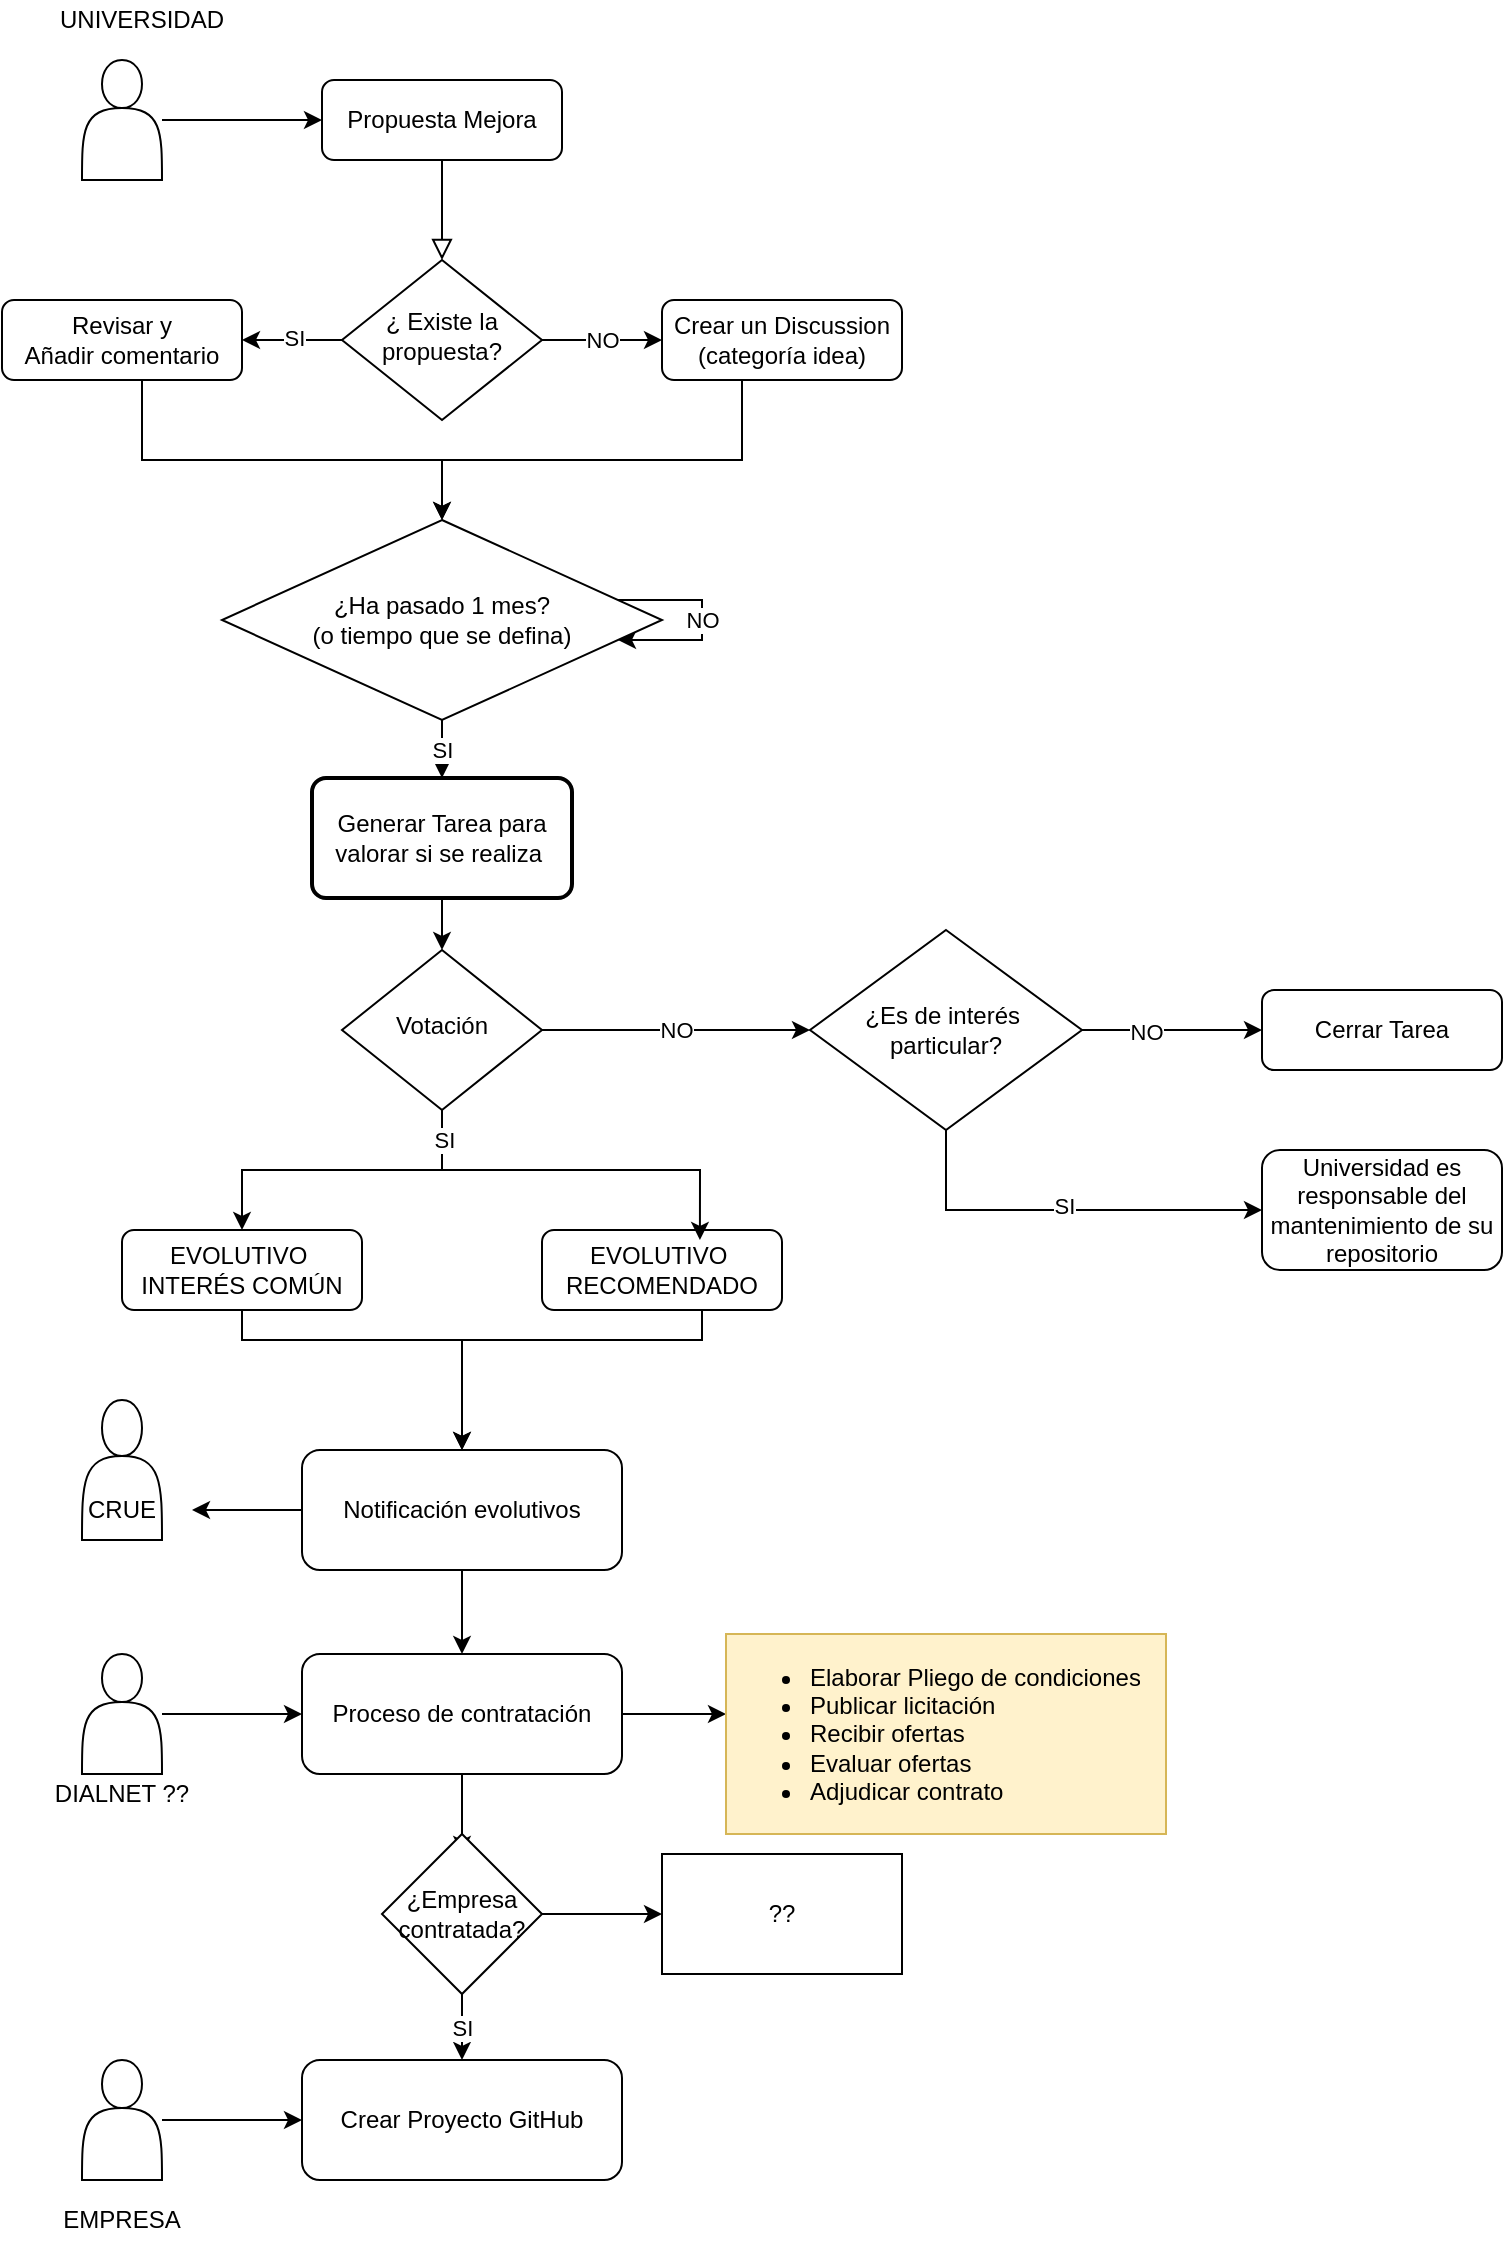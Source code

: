 <mxfile version="24.7.17">
  <diagram id="C5RBs43oDa-KdzZeNtuy" name="Page-1">
    <mxGraphModel dx="1434" dy="940" grid="1" gridSize="10" guides="1" tooltips="1" connect="1" arrows="1" fold="1" page="1" pageScale="1" pageWidth="827" pageHeight="1169" math="0" shadow="0">
      <root>
        <mxCell id="WIyWlLk6GJQsqaUBKTNV-0" />
        <mxCell id="WIyWlLk6GJQsqaUBKTNV-1" parent="WIyWlLk6GJQsqaUBKTNV-0" />
        <mxCell id="WIyWlLk6GJQsqaUBKTNV-2" value="" style="rounded=0;html=1;jettySize=auto;orthogonalLoop=1;fontSize=11;endArrow=block;endFill=0;endSize=8;strokeWidth=1;shadow=0;labelBackgroundColor=none;edgeStyle=orthogonalEdgeStyle;" parent="WIyWlLk6GJQsqaUBKTNV-1" source="WIyWlLk6GJQsqaUBKTNV-3" target="WIyWlLk6GJQsqaUBKTNV-6" edge="1">
          <mxGeometry relative="1" as="geometry" />
        </mxCell>
        <mxCell id="WIyWlLk6GJQsqaUBKTNV-3" value="Propuesta Mejora" style="rounded=1;whiteSpace=wrap;html=1;fontSize=12;glass=0;strokeWidth=1;shadow=0;" parent="WIyWlLk6GJQsqaUBKTNV-1" vertex="1">
          <mxGeometry x="170" y="80" width="120" height="40" as="geometry" />
        </mxCell>
        <mxCell id="33UTWkigAqrjBSKpSig2-37" value="NO" style="edgeStyle=orthogonalEdgeStyle;rounded=0;orthogonalLoop=1;jettySize=auto;html=1;" parent="WIyWlLk6GJQsqaUBKTNV-1" source="WIyWlLk6GJQsqaUBKTNV-6" target="WIyWlLk6GJQsqaUBKTNV-7" edge="1">
          <mxGeometry relative="1" as="geometry" />
        </mxCell>
        <mxCell id="33UTWkigAqrjBSKpSig2-40" value="" style="edgeStyle=orthogonalEdgeStyle;rounded=0;orthogonalLoop=1;jettySize=auto;html=1;" parent="WIyWlLk6GJQsqaUBKTNV-1" source="WIyWlLk6GJQsqaUBKTNV-6" target="33UTWkigAqrjBSKpSig2-3" edge="1">
          <mxGeometry relative="1" as="geometry" />
        </mxCell>
        <mxCell id="33UTWkigAqrjBSKpSig2-41" value="SI" style="edgeLabel;html=1;align=center;verticalAlign=middle;resizable=0;points=[];" parent="33UTWkigAqrjBSKpSig2-40" vertex="1" connectable="0">
          <mxGeometry x="-0.05" y="-1" relative="1" as="geometry">
            <mxPoint as="offset" />
          </mxGeometry>
        </mxCell>
        <mxCell id="WIyWlLk6GJQsqaUBKTNV-6" value="¿ Existe la propuesta?" style="rhombus;whiteSpace=wrap;html=1;shadow=0;fontFamily=Helvetica;fontSize=12;align=center;strokeWidth=1;spacing=6;spacingTop=-4;" parent="WIyWlLk6GJQsqaUBKTNV-1" vertex="1">
          <mxGeometry x="180" y="170" width="100" height="80" as="geometry" />
        </mxCell>
        <mxCell id="WIyWlLk6GJQsqaUBKTNV-7" value="Crear un Discussion&lt;div&gt;(categoría idea)&lt;/div&gt;" style="rounded=1;whiteSpace=wrap;html=1;fontSize=12;glass=0;strokeWidth=1;shadow=0;" parent="WIyWlLk6GJQsqaUBKTNV-1" vertex="1">
          <mxGeometry x="340" y="190" width="120" height="40" as="geometry" />
        </mxCell>
        <mxCell id="33UTWkigAqrjBSKpSig2-35" value="NO" style="edgeStyle=orthogonalEdgeStyle;rounded=0;orthogonalLoop=1;jettySize=auto;html=1;" parent="WIyWlLk6GJQsqaUBKTNV-1" source="WIyWlLk6GJQsqaUBKTNV-10" target="33UTWkigAqrjBSKpSig2-47" edge="1">
          <mxGeometry relative="1" as="geometry">
            <mxPoint x="360" y="555" as="targetPoint" />
          </mxGeometry>
        </mxCell>
        <mxCell id="33UTWkigAqrjBSKpSig2-44" style="edgeStyle=orthogonalEdgeStyle;rounded=0;orthogonalLoop=1;jettySize=auto;html=1;exitX=0.5;exitY=1;exitDx=0;exitDy=0;entryX=0.5;entryY=0;entryDx=0;entryDy=0;" parent="WIyWlLk6GJQsqaUBKTNV-1" source="WIyWlLk6GJQsqaUBKTNV-10" target="WIyWlLk6GJQsqaUBKTNV-11" edge="1">
          <mxGeometry relative="1" as="geometry" />
        </mxCell>
        <mxCell id="WIyWlLk6GJQsqaUBKTNV-10" value="Votación" style="rhombus;whiteSpace=wrap;html=1;shadow=0;fontFamily=Helvetica;fontSize=12;align=center;strokeWidth=1;spacing=6;spacingTop=-4;" parent="WIyWlLk6GJQsqaUBKTNV-1" vertex="1">
          <mxGeometry x="180" y="515" width="100" height="80" as="geometry" />
        </mxCell>
        <mxCell id="33UTWkigAqrjBSKpSig2-61" style="edgeStyle=orthogonalEdgeStyle;rounded=0;orthogonalLoop=1;jettySize=auto;html=1;entryX=0.5;entryY=0;entryDx=0;entryDy=0;" parent="WIyWlLk6GJQsqaUBKTNV-1" source="WIyWlLk6GJQsqaUBKTNV-11" target="t_yeyCTCdPxYe0SlmCE1-1" edge="1">
          <mxGeometry relative="1" as="geometry">
            <mxPoint x="240" y="740" as="targetPoint" />
            <Array as="points">
              <mxPoint x="130" y="710" />
              <mxPoint x="240" y="710" />
            </Array>
          </mxGeometry>
        </mxCell>
        <mxCell id="WIyWlLk6GJQsqaUBKTNV-11" value="EVOLUTIVO&amp;nbsp;&lt;div&gt;INTERÉS COMÚN&lt;/div&gt;" style="rounded=1;whiteSpace=wrap;html=1;fontSize=12;glass=0;strokeWidth=1;shadow=0;" parent="WIyWlLk6GJQsqaUBKTNV-1" vertex="1">
          <mxGeometry x="70" y="655" width="120" height="40" as="geometry" />
        </mxCell>
        <mxCell id="WIyWlLk6GJQsqaUBKTNV-12" value="Cerrar Tarea" style="rounded=1;whiteSpace=wrap;html=1;fontSize=12;glass=0;strokeWidth=1;shadow=0;" parent="WIyWlLk6GJQsqaUBKTNV-1" vertex="1">
          <mxGeometry x="640" y="535" width="120" height="40" as="geometry" />
        </mxCell>
        <mxCell id="33UTWkigAqrjBSKpSig2-1" style="edgeStyle=orthogonalEdgeStyle;rounded=0;orthogonalLoop=1;jettySize=auto;html=1;entryX=0;entryY=0.5;entryDx=0;entryDy=0;" parent="WIyWlLk6GJQsqaUBKTNV-1" source="33UTWkigAqrjBSKpSig2-0" target="WIyWlLk6GJQsqaUBKTNV-3" edge="1">
          <mxGeometry relative="1" as="geometry" />
        </mxCell>
        <mxCell id="33UTWkigAqrjBSKpSig2-0" value="" style="shape=actor;whiteSpace=wrap;html=1;" parent="WIyWlLk6GJQsqaUBKTNV-1" vertex="1">
          <mxGeometry x="50" y="70" width="40" height="60" as="geometry" />
        </mxCell>
        <UserObject label="UNIVERSIDAD" placeholders="1" name="Variable" id="33UTWkigAqrjBSKpSig2-2">
          <mxCell style="text;html=1;strokeColor=none;fillColor=none;align=center;verticalAlign=middle;whiteSpace=wrap;overflow=hidden;" parent="WIyWlLk6GJQsqaUBKTNV-1" vertex="1">
            <mxGeometry x="30" y="40" width="100" height="20" as="geometry" />
          </mxCell>
        </UserObject>
        <mxCell id="33UTWkigAqrjBSKpSig2-56" value="" style="edgeStyle=orthogonalEdgeStyle;rounded=0;orthogonalLoop=1;jettySize=auto;html=1;" parent="WIyWlLk6GJQsqaUBKTNV-1" source="33UTWkigAqrjBSKpSig2-3" target="33UTWkigAqrjBSKpSig2-16" edge="1">
          <mxGeometry relative="1" as="geometry">
            <mxPoint x="80" y="300" as="targetPoint" />
            <Array as="points">
              <mxPoint x="80" y="270" />
              <mxPoint x="230" y="270" />
            </Array>
          </mxGeometry>
        </mxCell>
        <mxCell id="33UTWkigAqrjBSKpSig2-3" value="Revisar y&lt;div&gt;Añadir comentario&lt;/div&gt;" style="rounded=1;whiteSpace=wrap;html=1;fontSize=12;glass=0;strokeWidth=1;shadow=0;" parent="WIyWlLk6GJQsqaUBKTNV-1" vertex="1">
          <mxGeometry x="10" y="190" width="120" height="40" as="geometry" />
        </mxCell>
        <mxCell id="33UTWkigAqrjBSKpSig2-14" style="edgeStyle=orthogonalEdgeStyle;rounded=0;orthogonalLoop=1;jettySize=auto;html=1;entryX=0.5;entryY=0;entryDx=0;entryDy=0;exitX=0.5;exitY=1;exitDx=0;exitDy=0;" parent="WIyWlLk6GJQsqaUBKTNV-1" source="WIyWlLk6GJQsqaUBKTNV-7" target="33UTWkigAqrjBSKpSig2-16" edge="1">
          <mxGeometry relative="1" as="geometry">
            <mxPoint x="280" y="335" as="targetPoint" />
            <Array as="points">
              <mxPoint x="380" y="230" />
              <mxPoint x="380" y="270" />
              <mxPoint x="230" y="270" />
            </Array>
          </mxGeometry>
        </mxCell>
        <mxCell id="33UTWkigAqrjBSKpSig2-29" value="NO" style="edgeStyle=orthogonalEdgeStyle;rounded=0;orthogonalLoop=1;jettySize=auto;html=1;elbow=vertical;" parent="WIyWlLk6GJQsqaUBKTNV-1" source="33UTWkigAqrjBSKpSig2-16" target="33UTWkigAqrjBSKpSig2-16" edge="1">
          <mxGeometry relative="1" as="geometry">
            <mxPoint x="410" y="350" as="targetPoint" />
          </mxGeometry>
        </mxCell>
        <mxCell id="33UTWkigAqrjBSKpSig2-36" value="SI" style="edgeStyle=orthogonalEdgeStyle;rounded=0;orthogonalLoop=1;jettySize=auto;html=1;" parent="WIyWlLk6GJQsqaUBKTNV-1" source="33UTWkigAqrjBSKpSig2-16" target="33UTWkigAqrjBSKpSig2-23" edge="1">
          <mxGeometry relative="1" as="geometry" />
        </mxCell>
        <mxCell id="33UTWkigAqrjBSKpSig2-16" value="¿Ha pasado 1 mes?&lt;div&gt;(o tiempo que se defina)&lt;/div&gt;" style="rhombus;whiteSpace=wrap;html=1;" parent="WIyWlLk6GJQsqaUBKTNV-1" vertex="1">
          <mxGeometry x="120" y="300" width="220" height="100" as="geometry" />
        </mxCell>
        <mxCell id="33UTWkigAqrjBSKpSig2-32" value="" style="edgeStyle=orthogonalEdgeStyle;rounded=0;orthogonalLoop=1;jettySize=auto;html=1;" parent="WIyWlLk6GJQsqaUBKTNV-1" source="33UTWkigAqrjBSKpSig2-23" target="WIyWlLk6GJQsqaUBKTNV-10" edge="1">
          <mxGeometry relative="1" as="geometry" />
        </mxCell>
        <mxCell id="33UTWkigAqrjBSKpSig2-23" value="Generar Tarea para valorar si se realiza&amp;nbsp;" style="rounded=1;whiteSpace=wrap;html=1;absoluteArcSize=1;arcSize=14;strokeWidth=2;" parent="WIyWlLk6GJQsqaUBKTNV-1" vertex="1">
          <mxGeometry x="165" y="429" width="130" height="60" as="geometry" />
        </mxCell>
        <mxCell id="33UTWkigAqrjBSKpSig2-62" style="edgeStyle=orthogonalEdgeStyle;rounded=0;orthogonalLoop=1;jettySize=auto;html=1;entryX=0.5;entryY=0;entryDx=0;entryDy=0;" parent="WIyWlLk6GJQsqaUBKTNV-1" source="33UTWkigAqrjBSKpSig2-33" target="t_yeyCTCdPxYe0SlmCE1-1" edge="1">
          <mxGeometry relative="1" as="geometry">
            <mxPoint x="240" y="740" as="targetPoint" />
            <Array as="points">
              <mxPoint x="360" y="710" />
              <mxPoint x="240" y="710" />
            </Array>
          </mxGeometry>
        </mxCell>
        <mxCell id="33UTWkigAqrjBSKpSig2-33" value="EVOLUTIVO&amp;nbsp;&lt;div&gt;RECOMENDADO&lt;/div&gt;" style="rounded=1;whiteSpace=wrap;html=1;fontSize=12;glass=0;strokeWidth=1;shadow=0;" parent="WIyWlLk6GJQsqaUBKTNV-1" vertex="1">
          <mxGeometry x="280" y="655" width="120" height="40" as="geometry" />
        </mxCell>
        <mxCell id="33UTWkigAqrjBSKpSig2-43" style="edgeStyle=orthogonalEdgeStyle;rounded=0;orthogonalLoop=1;jettySize=auto;html=1;exitX=0.5;exitY=1;exitDx=0;exitDy=0;entryX=0.658;entryY=0.125;entryDx=0;entryDy=0;entryPerimeter=0;" parent="WIyWlLk6GJQsqaUBKTNV-1" source="WIyWlLk6GJQsqaUBKTNV-10" target="33UTWkigAqrjBSKpSig2-33" edge="1">
          <mxGeometry relative="1" as="geometry" />
        </mxCell>
        <mxCell id="33UTWkigAqrjBSKpSig2-45" value="SI" style="edgeLabel;html=1;align=center;verticalAlign=middle;resizable=0;points=[];" parent="33UTWkigAqrjBSKpSig2-43" vertex="1" connectable="0">
          <mxGeometry x="-0.845" y="1" relative="1" as="geometry">
            <mxPoint as="offset" />
          </mxGeometry>
        </mxCell>
        <mxCell id="33UTWkigAqrjBSKpSig2-49" value="" style="edgeStyle=orthogonalEdgeStyle;rounded=0;orthogonalLoop=1;jettySize=auto;html=1;" parent="WIyWlLk6GJQsqaUBKTNV-1" source="33UTWkigAqrjBSKpSig2-47" target="WIyWlLk6GJQsqaUBKTNV-12" edge="1">
          <mxGeometry relative="1" as="geometry" />
        </mxCell>
        <mxCell id="33UTWkigAqrjBSKpSig2-54" value="NO" style="edgeLabel;html=1;align=center;verticalAlign=middle;resizable=0;points=[];" parent="33UTWkigAqrjBSKpSig2-49" vertex="1" connectable="0">
          <mxGeometry x="-0.289" y="-1" relative="1" as="geometry">
            <mxPoint as="offset" />
          </mxGeometry>
        </mxCell>
        <mxCell id="33UTWkigAqrjBSKpSig2-51" value="" style="edgeStyle=orthogonalEdgeStyle;rounded=0;orthogonalLoop=1;jettySize=auto;html=1;entryX=0;entryY=0.5;entryDx=0;entryDy=0;exitX=0.5;exitY=1;exitDx=0;exitDy=0;" parent="WIyWlLk6GJQsqaUBKTNV-1" source="33UTWkigAqrjBSKpSig2-47" target="33UTWkigAqrjBSKpSig2-48" edge="1">
          <mxGeometry relative="1" as="geometry">
            <mxPoint x="482" y="705" as="targetPoint" />
          </mxGeometry>
        </mxCell>
        <mxCell id="33UTWkigAqrjBSKpSig2-53" value="SI" style="edgeLabel;html=1;align=center;verticalAlign=middle;resizable=0;points=[];" parent="33UTWkigAqrjBSKpSig2-51" vertex="1" connectable="0">
          <mxGeometry y="2" relative="1" as="geometry">
            <mxPoint as="offset" />
          </mxGeometry>
        </mxCell>
        <mxCell id="33UTWkigAqrjBSKpSig2-47" value="¿Es de interés&amp;nbsp;&lt;div&gt;particular?&lt;/div&gt;" style="rhombus;whiteSpace=wrap;html=1;" parent="WIyWlLk6GJQsqaUBKTNV-1" vertex="1">
          <mxGeometry x="414" y="505" width="136" height="100" as="geometry" />
        </mxCell>
        <mxCell id="33UTWkigAqrjBSKpSig2-48" value="Universidad es&lt;div&gt;responsable del mantenimiento de su repositorio&lt;/div&gt;" style="rounded=1;whiteSpace=wrap;html=1;fontSize=12;glass=0;strokeWidth=1;shadow=0;" parent="WIyWlLk6GJQsqaUBKTNV-1" vertex="1">
          <mxGeometry x="640" y="615" width="120" height="60" as="geometry" />
        </mxCell>
        <mxCell id="33UTWkigAqrjBSKpSig2-83" value="" style="edgeStyle=orthogonalEdgeStyle;rounded=0;orthogonalLoop=1;jettySize=auto;html=1;" parent="WIyWlLk6GJQsqaUBKTNV-1" source="33UTWkigAqrjBSKpSig2-60" edge="1">
          <mxGeometry relative="1" as="geometry">
            <mxPoint x="372" y="897" as="targetPoint" />
          </mxGeometry>
        </mxCell>
        <mxCell id="33UTWkigAqrjBSKpSig2-85" value="" style="edgeStyle=orthogonalEdgeStyle;rounded=0;orthogonalLoop=1;jettySize=auto;html=1;" parent="WIyWlLk6GJQsqaUBKTNV-1" source="33UTWkigAqrjBSKpSig2-60" edge="1">
          <mxGeometry relative="1" as="geometry">
            <mxPoint x="240" y="967" as="targetPoint" />
          </mxGeometry>
        </mxCell>
        <mxCell id="33UTWkigAqrjBSKpSig2-60" value="Proceso de contratación" style="rounded=1;whiteSpace=wrap;html=1;" parent="WIyWlLk6GJQsqaUBKTNV-1" vertex="1">
          <mxGeometry x="160" y="867" width="160" height="60" as="geometry" />
        </mxCell>
        <mxCell id="33UTWkigAqrjBSKpSig2-63" value="Crear Proyecto GitHub" style="rounded=1;whiteSpace=wrap;html=1;" parent="WIyWlLk6GJQsqaUBKTNV-1" vertex="1">
          <mxGeometry x="160" y="1070" width="160" height="60" as="geometry" />
        </mxCell>
        <mxCell id="33UTWkigAqrjBSKpSig2-66" value="" style="edgeStyle=orthogonalEdgeStyle;rounded=0;orthogonalLoop=1;jettySize=auto;html=1;" parent="WIyWlLk6GJQsqaUBKTNV-1" source="33UTWkigAqrjBSKpSig2-65" target="33UTWkigAqrjBSKpSig2-60" edge="1">
          <mxGeometry relative="1" as="geometry" />
        </mxCell>
        <mxCell id="33UTWkigAqrjBSKpSig2-65" value="" style="shape=actor;whiteSpace=wrap;html=1;" parent="WIyWlLk6GJQsqaUBKTNV-1" vertex="1">
          <mxGeometry x="50" y="867" width="40" height="60" as="geometry" />
        </mxCell>
        <mxCell id="33UTWkigAqrjBSKpSig2-68" value="DIALNET ??" style="text;html=1;align=center;verticalAlign=middle;whiteSpace=wrap;rounded=0;" parent="WIyWlLk6GJQsqaUBKTNV-1" vertex="1">
          <mxGeometry x="25" y="922" width="90" height="30" as="geometry" />
        </mxCell>
        <mxCell id="33UTWkigAqrjBSKpSig2-82" value="&lt;ul&gt;&lt;li&gt;Elaborar Pliego de condiciones&lt;/li&gt;&lt;li&gt;Publicar licitación&lt;/li&gt;&lt;li&gt;Recibir ofertas&lt;/li&gt;&lt;li&gt;Evaluar ofertas&lt;/li&gt;&lt;li&gt;Adjudicar contrato&lt;/li&gt;&lt;/ul&gt;" style="text;strokeColor=#d6b656;fillColor=#fff2cc;html=1;whiteSpace=wrap;verticalAlign=middle;overflow=hidden;" parent="WIyWlLk6GJQsqaUBKTNV-1" vertex="1">
          <mxGeometry x="372" y="857" width="220" height="100" as="geometry" />
        </mxCell>
        <mxCell id="33UTWkigAqrjBSKpSig2-86" value="SI" style="edgeStyle=orthogonalEdgeStyle;rounded=0;orthogonalLoop=1;jettySize=auto;html=1;" parent="WIyWlLk6GJQsqaUBKTNV-1" source="33UTWkigAqrjBSKpSig2-84" target="33UTWkigAqrjBSKpSig2-63" edge="1">
          <mxGeometry relative="1" as="geometry" />
        </mxCell>
        <mxCell id="33UTWkigAqrjBSKpSig2-102" value="" style="edgeStyle=orthogonalEdgeStyle;rounded=0;orthogonalLoop=1;jettySize=auto;html=1;" parent="WIyWlLk6GJQsqaUBKTNV-1" source="33UTWkigAqrjBSKpSig2-84" target="33UTWkigAqrjBSKpSig2-101" edge="1">
          <mxGeometry relative="1" as="geometry" />
        </mxCell>
        <mxCell id="33UTWkigAqrjBSKpSig2-84" value="¿Empresa contratada?" style="rhombus;whiteSpace=wrap;html=1;" parent="WIyWlLk6GJQsqaUBKTNV-1" vertex="1">
          <mxGeometry x="200" y="957" width="80" height="80" as="geometry" />
        </mxCell>
        <mxCell id="33UTWkigAqrjBSKpSig2-92" value="" style="edgeStyle=orthogonalEdgeStyle;rounded=0;orthogonalLoop=1;jettySize=auto;html=1;" parent="WIyWlLk6GJQsqaUBKTNV-1" source="33UTWkigAqrjBSKpSig2-88" target="33UTWkigAqrjBSKpSig2-63" edge="1">
          <mxGeometry relative="1" as="geometry" />
        </mxCell>
        <mxCell id="33UTWkigAqrjBSKpSig2-88" value="" style="shape=actor;whiteSpace=wrap;html=1;" parent="WIyWlLk6GJQsqaUBKTNV-1" vertex="1">
          <mxGeometry x="50" y="1070" width="40" height="60" as="geometry" />
        </mxCell>
        <mxCell id="33UTWkigAqrjBSKpSig2-89" value="EMPRESA" style="text;html=1;align=center;verticalAlign=middle;whiteSpace=wrap;rounded=0;" parent="WIyWlLk6GJQsqaUBKTNV-1" vertex="1">
          <mxGeometry x="20" y="1140" width="100" height="20" as="geometry" />
        </mxCell>
        <mxCell id="33UTWkigAqrjBSKpSig2-101" value="??" style="whiteSpace=wrap;html=1;" parent="WIyWlLk6GJQsqaUBKTNV-1" vertex="1">
          <mxGeometry x="340" y="967" width="120" height="60" as="geometry" />
        </mxCell>
        <mxCell id="t_yeyCTCdPxYe0SlmCE1-6" style="edgeStyle=orthogonalEdgeStyle;rounded=0;orthogonalLoop=1;jettySize=auto;html=1;exitX=0;exitY=0.5;exitDx=0;exitDy=0;entryX=1;entryY=0.5;entryDx=0;entryDy=0;" edge="1" parent="WIyWlLk6GJQsqaUBKTNV-1">
          <mxGeometry relative="1" as="geometry">
            <mxPoint x="180" y="795" as="sourcePoint" />
            <mxPoint x="105" y="795" as="targetPoint" />
          </mxGeometry>
        </mxCell>
        <mxCell id="t_yeyCTCdPxYe0SlmCE1-8" style="edgeStyle=orthogonalEdgeStyle;rounded=0;orthogonalLoop=1;jettySize=auto;html=1;exitX=0.5;exitY=1;exitDx=0;exitDy=0;entryX=0.5;entryY=0;entryDx=0;entryDy=0;" edge="1" parent="WIyWlLk6GJQsqaUBKTNV-1" source="t_yeyCTCdPxYe0SlmCE1-1" target="33UTWkigAqrjBSKpSig2-60">
          <mxGeometry relative="1" as="geometry" />
        </mxCell>
        <mxCell id="t_yeyCTCdPxYe0SlmCE1-1" value="Notificación evolutivos" style="rounded=1;whiteSpace=wrap;html=1;" vertex="1" parent="WIyWlLk6GJQsqaUBKTNV-1">
          <mxGeometry x="160" y="765" width="160" height="60" as="geometry" />
        </mxCell>
        <mxCell id="t_yeyCTCdPxYe0SlmCE1-4" value="" style="group" vertex="1" connectable="0" parent="WIyWlLk6GJQsqaUBKTNV-1">
          <mxGeometry x="40" y="740" width="60" height="70" as="geometry" />
        </mxCell>
        <mxCell id="33UTWkigAqrjBSKpSig2-93" value="" style="shape=actor;whiteSpace=wrap;html=1;" parent="t_yeyCTCdPxYe0SlmCE1-4" vertex="1">
          <mxGeometry x="10" width="40" height="70" as="geometry" />
        </mxCell>
        <mxCell id="33UTWkigAqrjBSKpSig2-97" value="CRUE" style="text;html=1;align=center;verticalAlign=middle;whiteSpace=wrap;rounded=0;" parent="t_yeyCTCdPxYe0SlmCE1-4" vertex="1">
          <mxGeometry y="40" width="60" height="30" as="geometry" />
        </mxCell>
      </root>
    </mxGraphModel>
  </diagram>
</mxfile>
